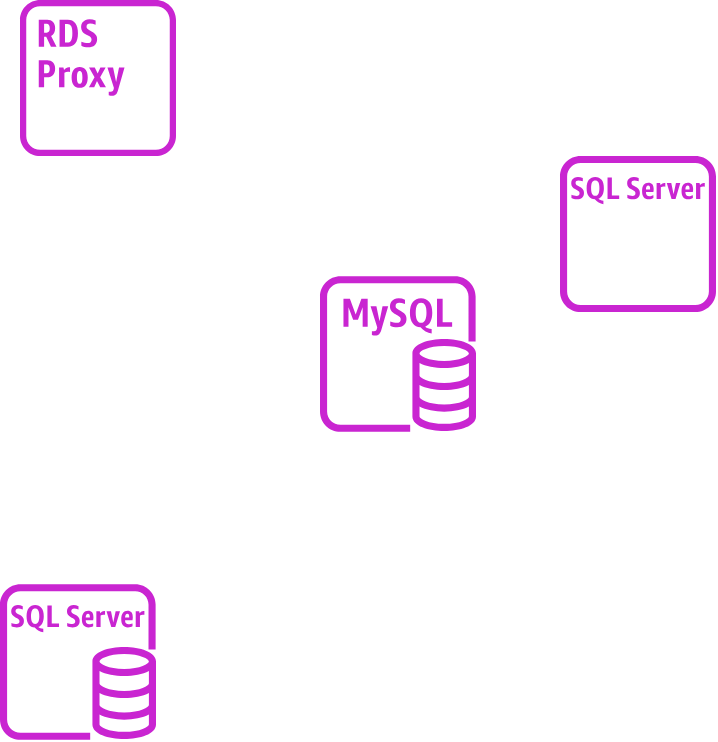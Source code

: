 <mxfile version="22.1.18" type="github">
  <diagram name="第 1 页" id="sRKQCzoWLGBB-Lj2tA8l">
    <mxGraphModel dx="1434" dy="786" grid="1" gridSize="10" guides="1" tooltips="1" connect="1" arrows="1" fold="1" page="1" pageScale="1" pageWidth="827" pageHeight="1169" math="0" shadow="0">
      <root>
        <mxCell id="0" />
        <mxCell id="1" parent="0" />
        <mxCell id="ZFmc6502SIPXarq9Us3b-13" value="" style="sketch=0;outlineConnect=0;fontColor=#232F3E;gradientColor=none;fillColor=#C925D1;strokeColor=none;dashed=0;verticalLabelPosition=bottom;verticalAlign=top;align=center;html=1;fontSize=12;fontStyle=0;aspect=fixed;pointerEvents=1;shape=mxgraph.aws4.rds_sql_server_instance_alt;" parent="1" vertex="1">
          <mxGeometry x="390" y="220" width="78" height="78" as="geometry" />
        </mxCell>
        <mxCell id="ZFmc6502SIPXarq9Us3b-14" value="" style="sketch=0;outlineConnect=0;fontColor=#232F3E;gradientColor=none;fillColor=#C925D1;strokeColor=none;dashed=0;verticalLabelPosition=bottom;verticalAlign=top;align=center;html=1;fontSize=12;fontStyle=0;aspect=fixed;pointerEvents=1;shape=mxgraph.aws4.rds_sql_server_instance;" parent="1" vertex="1">
          <mxGeometry x="110" y="434" width="78" height="78" as="geometry" />
        </mxCell>
        <mxCell id="ZFmc6502SIPXarq9Us3b-15" value="" style="sketch=0;outlineConnect=0;fontColor=#232F3E;gradientColor=none;fillColor=#C925D1;strokeColor=none;dashed=0;verticalLabelPosition=bottom;verticalAlign=top;align=center;html=1;fontSize=12;fontStyle=0;aspect=fixed;pointerEvents=1;shape=mxgraph.aws4.rds_proxy_alt;" parent="1" vertex="1">
          <mxGeometry x="120" y="142" width="78" height="78" as="geometry" />
        </mxCell>
        <mxCell id="ZFmc6502SIPXarq9Us3b-16" value="" style="sketch=0;outlineConnect=0;fontColor=#232F3E;gradientColor=none;fillColor=#C925D1;strokeColor=none;dashed=0;verticalLabelPosition=bottom;verticalAlign=top;align=center;html=1;fontSize=12;fontStyle=0;aspect=fixed;pointerEvents=1;shape=mxgraph.aws4.rds_mysql_instance;" parent="1" vertex="1">
          <mxGeometry x="270" y="280" width="78" height="78" as="geometry" />
        </mxCell>
      </root>
    </mxGraphModel>
  </diagram>
</mxfile>

